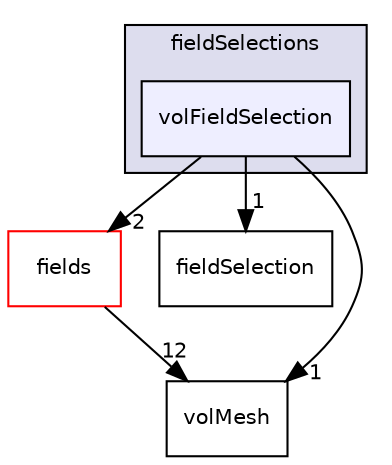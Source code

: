 digraph "src/finiteVolume/functionObjects/fieldSelections/volFieldSelection" {
  bgcolor=transparent;
  compound=true
  node [ fontsize="10", fontname="Helvetica"];
  edge [ labelfontsize="10", labelfontname="Helvetica"];
  subgraph clusterdir_1642ec77de5c1131da2ea78767feb908 {
    graph [ bgcolor="#ddddee", pencolor="black", label="fieldSelections" fontname="Helvetica", fontsize="10", URL="dir_1642ec77de5c1131da2ea78767feb908.html"]
  dir_d7f14c54cf14ba098085aa27e3da57ea [shape=box, label="volFieldSelection", style="filled", fillcolor="#eeeeff", pencolor="black", URL="dir_d7f14c54cf14ba098085aa27e3da57ea.html"];
  }
  dir_25ab4a83a983f7bb7a38b7f63bb141b7 [shape=box label="fields" color="red" URL="dir_25ab4a83a983f7bb7a38b7f63bb141b7.html"];
  dir_7265a9fc25ca2a64e7b043152d73af93 [shape=box label="fieldSelection" URL="dir_7265a9fc25ca2a64e7b043152d73af93.html"];
  dir_1a4209badf8dc5d7c181708103efea60 [shape=box label="volMesh" URL="dir_1a4209badf8dc5d7c181708103efea60.html"];
  dir_25ab4a83a983f7bb7a38b7f63bb141b7->dir_1a4209badf8dc5d7c181708103efea60 [headlabel="12", labeldistance=1.5 headhref="dir_000890_001259.html"];
  dir_d7f14c54cf14ba098085aa27e3da57ea->dir_25ab4a83a983f7bb7a38b7f63bb141b7 [headlabel="2", labeldistance=1.5 headhref="dir_001091_000890.html"];
  dir_d7f14c54cf14ba098085aa27e3da57ea->dir_7265a9fc25ca2a64e7b043152d73af93 [headlabel="1", labeldistance=1.5 headhref="dir_001091_001088.html"];
  dir_d7f14c54cf14ba098085aa27e3da57ea->dir_1a4209badf8dc5d7c181708103efea60 [headlabel="1", labeldistance=1.5 headhref="dir_001091_001259.html"];
}

